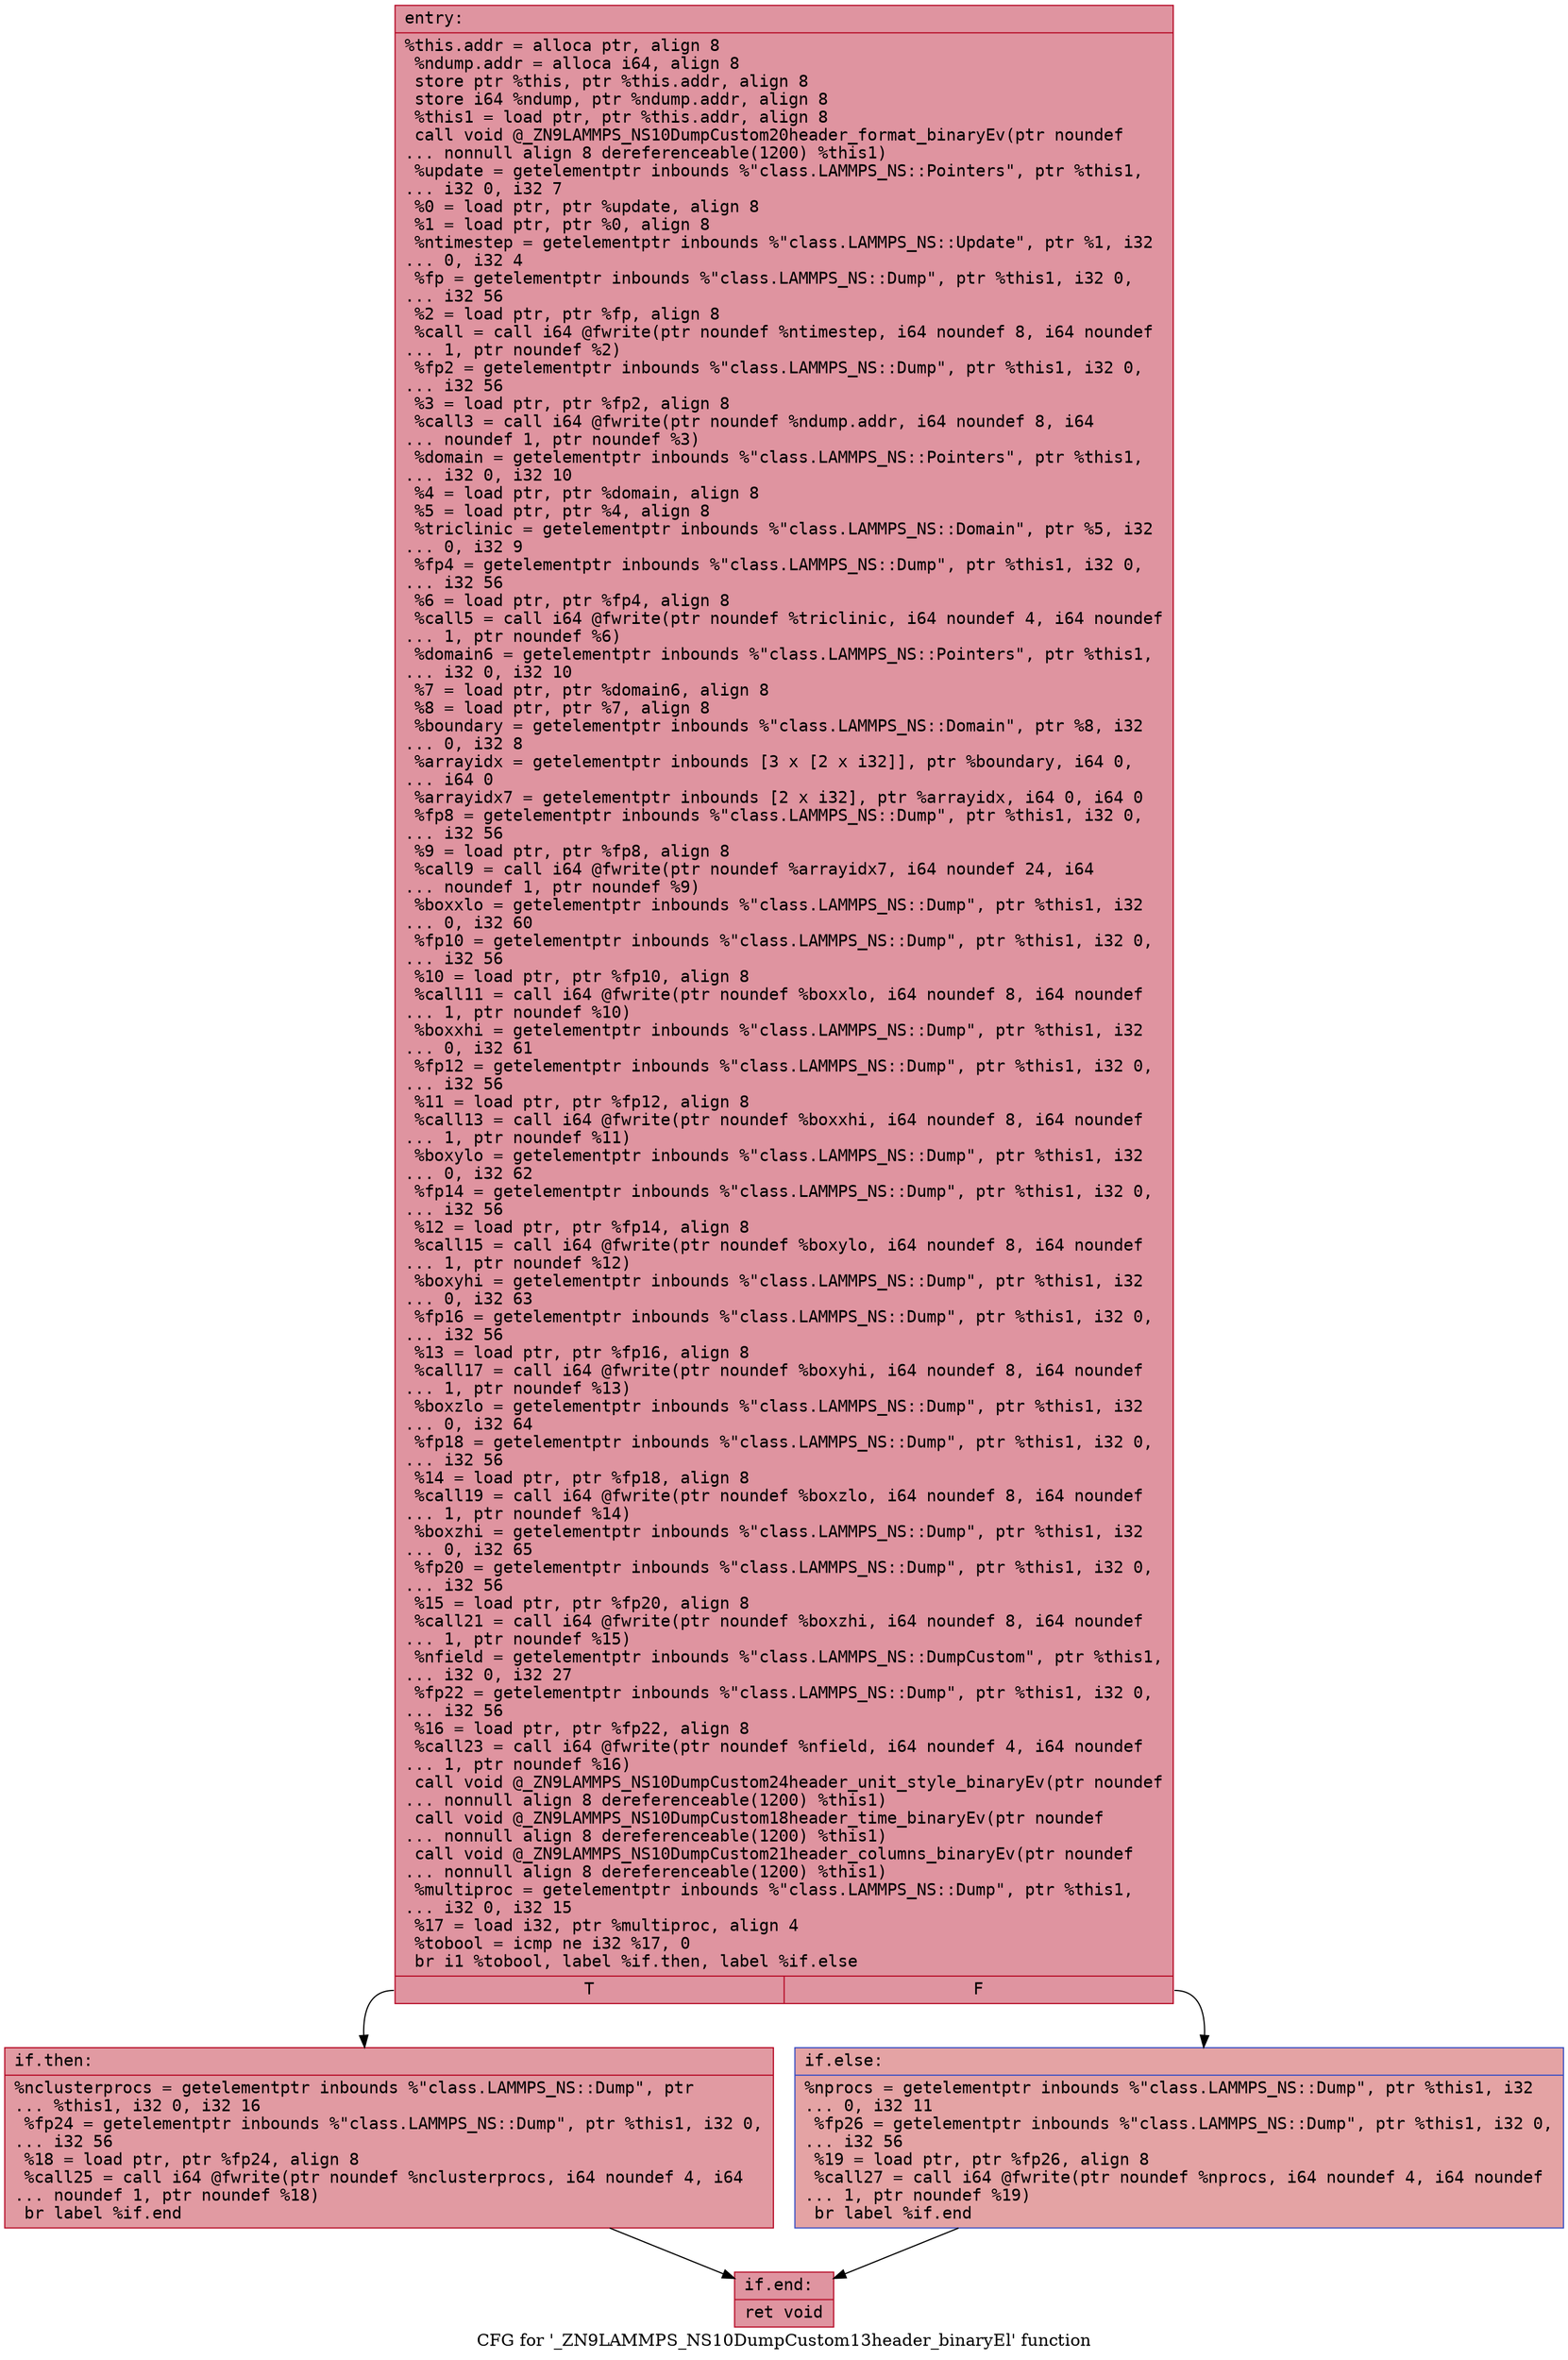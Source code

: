digraph "CFG for '_ZN9LAMMPS_NS10DumpCustom13header_binaryEl' function" {
	label="CFG for '_ZN9LAMMPS_NS10DumpCustom13header_binaryEl' function";

	Node0x55d03a703170 [shape=record,color="#b70d28ff", style=filled, fillcolor="#b70d2870" fontname="Courier",label="{entry:\l|  %this.addr = alloca ptr, align 8\l  %ndump.addr = alloca i64, align 8\l  store ptr %this, ptr %this.addr, align 8\l  store i64 %ndump, ptr %ndump.addr, align 8\l  %this1 = load ptr, ptr %this.addr, align 8\l  call void @_ZN9LAMMPS_NS10DumpCustom20header_format_binaryEv(ptr noundef\l... nonnull align 8 dereferenceable(1200) %this1)\l  %update = getelementptr inbounds %\"class.LAMMPS_NS::Pointers\", ptr %this1,\l... i32 0, i32 7\l  %0 = load ptr, ptr %update, align 8\l  %1 = load ptr, ptr %0, align 8\l  %ntimestep = getelementptr inbounds %\"class.LAMMPS_NS::Update\", ptr %1, i32\l... 0, i32 4\l  %fp = getelementptr inbounds %\"class.LAMMPS_NS::Dump\", ptr %this1, i32 0,\l... i32 56\l  %2 = load ptr, ptr %fp, align 8\l  %call = call i64 @fwrite(ptr noundef %ntimestep, i64 noundef 8, i64 noundef\l... 1, ptr noundef %2)\l  %fp2 = getelementptr inbounds %\"class.LAMMPS_NS::Dump\", ptr %this1, i32 0,\l... i32 56\l  %3 = load ptr, ptr %fp2, align 8\l  %call3 = call i64 @fwrite(ptr noundef %ndump.addr, i64 noundef 8, i64\l... noundef 1, ptr noundef %3)\l  %domain = getelementptr inbounds %\"class.LAMMPS_NS::Pointers\", ptr %this1,\l... i32 0, i32 10\l  %4 = load ptr, ptr %domain, align 8\l  %5 = load ptr, ptr %4, align 8\l  %triclinic = getelementptr inbounds %\"class.LAMMPS_NS::Domain\", ptr %5, i32\l... 0, i32 9\l  %fp4 = getelementptr inbounds %\"class.LAMMPS_NS::Dump\", ptr %this1, i32 0,\l... i32 56\l  %6 = load ptr, ptr %fp4, align 8\l  %call5 = call i64 @fwrite(ptr noundef %triclinic, i64 noundef 4, i64 noundef\l... 1, ptr noundef %6)\l  %domain6 = getelementptr inbounds %\"class.LAMMPS_NS::Pointers\", ptr %this1,\l... i32 0, i32 10\l  %7 = load ptr, ptr %domain6, align 8\l  %8 = load ptr, ptr %7, align 8\l  %boundary = getelementptr inbounds %\"class.LAMMPS_NS::Domain\", ptr %8, i32\l... 0, i32 8\l  %arrayidx = getelementptr inbounds [3 x [2 x i32]], ptr %boundary, i64 0,\l... i64 0\l  %arrayidx7 = getelementptr inbounds [2 x i32], ptr %arrayidx, i64 0, i64 0\l  %fp8 = getelementptr inbounds %\"class.LAMMPS_NS::Dump\", ptr %this1, i32 0,\l... i32 56\l  %9 = load ptr, ptr %fp8, align 8\l  %call9 = call i64 @fwrite(ptr noundef %arrayidx7, i64 noundef 24, i64\l... noundef 1, ptr noundef %9)\l  %boxxlo = getelementptr inbounds %\"class.LAMMPS_NS::Dump\", ptr %this1, i32\l... 0, i32 60\l  %fp10 = getelementptr inbounds %\"class.LAMMPS_NS::Dump\", ptr %this1, i32 0,\l... i32 56\l  %10 = load ptr, ptr %fp10, align 8\l  %call11 = call i64 @fwrite(ptr noundef %boxxlo, i64 noundef 8, i64 noundef\l... 1, ptr noundef %10)\l  %boxxhi = getelementptr inbounds %\"class.LAMMPS_NS::Dump\", ptr %this1, i32\l... 0, i32 61\l  %fp12 = getelementptr inbounds %\"class.LAMMPS_NS::Dump\", ptr %this1, i32 0,\l... i32 56\l  %11 = load ptr, ptr %fp12, align 8\l  %call13 = call i64 @fwrite(ptr noundef %boxxhi, i64 noundef 8, i64 noundef\l... 1, ptr noundef %11)\l  %boxylo = getelementptr inbounds %\"class.LAMMPS_NS::Dump\", ptr %this1, i32\l... 0, i32 62\l  %fp14 = getelementptr inbounds %\"class.LAMMPS_NS::Dump\", ptr %this1, i32 0,\l... i32 56\l  %12 = load ptr, ptr %fp14, align 8\l  %call15 = call i64 @fwrite(ptr noundef %boxylo, i64 noundef 8, i64 noundef\l... 1, ptr noundef %12)\l  %boxyhi = getelementptr inbounds %\"class.LAMMPS_NS::Dump\", ptr %this1, i32\l... 0, i32 63\l  %fp16 = getelementptr inbounds %\"class.LAMMPS_NS::Dump\", ptr %this1, i32 0,\l... i32 56\l  %13 = load ptr, ptr %fp16, align 8\l  %call17 = call i64 @fwrite(ptr noundef %boxyhi, i64 noundef 8, i64 noundef\l... 1, ptr noundef %13)\l  %boxzlo = getelementptr inbounds %\"class.LAMMPS_NS::Dump\", ptr %this1, i32\l... 0, i32 64\l  %fp18 = getelementptr inbounds %\"class.LAMMPS_NS::Dump\", ptr %this1, i32 0,\l... i32 56\l  %14 = load ptr, ptr %fp18, align 8\l  %call19 = call i64 @fwrite(ptr noundef %boxzlo, i64 noundef 8, i64 noundef\l... 1, ptr noundef %14)\l  %boxzhi = getelementptr inbounds %\"class.LAMMPS_NS::Dump\", ptr %this1, i32\l... 0, i32 65\l  %fp20 = getelementptr inbounds %\"class.LAMMPS_NS::Dump\", ptr %this1, i32 0,\l... i32 56\l  %15 = load ptr, ptr %fp20, align 8\l  %call21 = call i64 @fwrite(ptr noundef %boxzhi, i64 noundef 8, i64 noundef\l... 1, ptr noundef %15)\l  %nfield = getelementptr inbounds %\"class.LAMMPS_NS::DumpCustom\", ptr %this1,\l... i32 0, i32 27\l  %fp22 = getelementptr inbounds %\"class.LAMMPS_NS::Dump\", ptr %this1, i32 0,\l... i32 56\l  %16 = load ptr, ptr %fp22, align 8\l  %call23 = call i64 @fwrite(ptr noundef %nfield, i64 noundef 4, i64 noundef\l... 1, ptr noundef %16)\l  call void @_ZN9LAMMPS_NS10DumpCustom24header_unit_style_binaryEv(ptr noundef\l... nonnull align 8 dereferenceable(1200) %this1)\l  call void @_ZN9LAMMPS_NS10DumpCustom18header_time_binaryEv(ptr noundef\l... nonnull align 8 dereferenceable(1200) %this1)\l  call void @_ZN9LAMMPS_NS10DumpCustom21header_columns_binaryEv(ptr noundef\l... nonnull align 8 dereferenceable(1200) %this1)\l  %multiproc = getelementptr inbounds %\"class.LAMMPS_NS::Dump\", ptr %this1,\l... i32 0, i32 15\l  %17 = load i32, ptr %multiproc, align 4\l  %tobool = icmp ne i32 %17, 0\l  br i1 %tobool, label %if.then, label %if.else\l|{<s0>T|<s1>F}}"];
	Node0x55d03a703170:s0 -> Node0x55d03a706fb0[tooltip="entry -> if.then\nProbability 62.50%" ];
	Node0x55d03a703170:s1 -> Node0x55d03a707020[tooltip="entry -> if.else\nProbability 37.50%" ];
	Node0x55d03a706fb0 [shape=record,color="#b70d28ff", style=filled, fillcolor="#bb1b2c70" fontname="Courier",label="{if.then:\l|  %nclusterprocs = getelementptr inbounds %\"class.LAMMPS_NS::Dump\", ptr\l... %this1, i32 0, i32 16\l  %fp24 = getelementptr inbounds %\"class.LAMMPS_NS::Dump\", ptr %this1, i32 0,\l... i32 56\l  %18 = load ptr, ptr %fp24, align 8\l  %call25 = call i64 @fwrite(ptr noundef %nclusterprocs, i64 noundef 4, i64\l... noundef 1, ptr noundef %18)\l  br label %if.end\l}"];
	Node0x55d03a706fb0 -> Node0x55d03a705320[tooltip="if.then -> if.end\nProbability 100.00%" ];
	Node0x55d03a707020 [shape=record,color="#3d50c3ff", style=filled, fillcolor="#c32e3170" fontname="Courier",label="{if.else:\l|  %nprocs = getelementptr inbounds %\"class.LAMMPS_NS::Dump\", ptr %this1, i32\l... 0, i32 11\l  %fp26 = getelementptr inbounds %\"class.LAMMPS_NS::Dump\", ptr %this1, i32 0,\l... i32 56\l  %19 = load ptr, ptr %fp26, align 8\l  %call27 = call i64 @fwrite(ptr noundef %nprocs, i64 noundef 4, i64 noundef\l... 1, ptr noundef %19)\l  br label %if.end\l}"];
	Node0x55d03a707020 -> Node0x55d03a705320[tooltip="if.else -> if.end\nProbability 100.00%" ];
	Node0x55d03a705320 [shape=record,color="#b70d28ff", style=filled, fillcolor="#b70d2870" fontname="Courier",label="{if.end:\l|  ret void\l}"];
}
